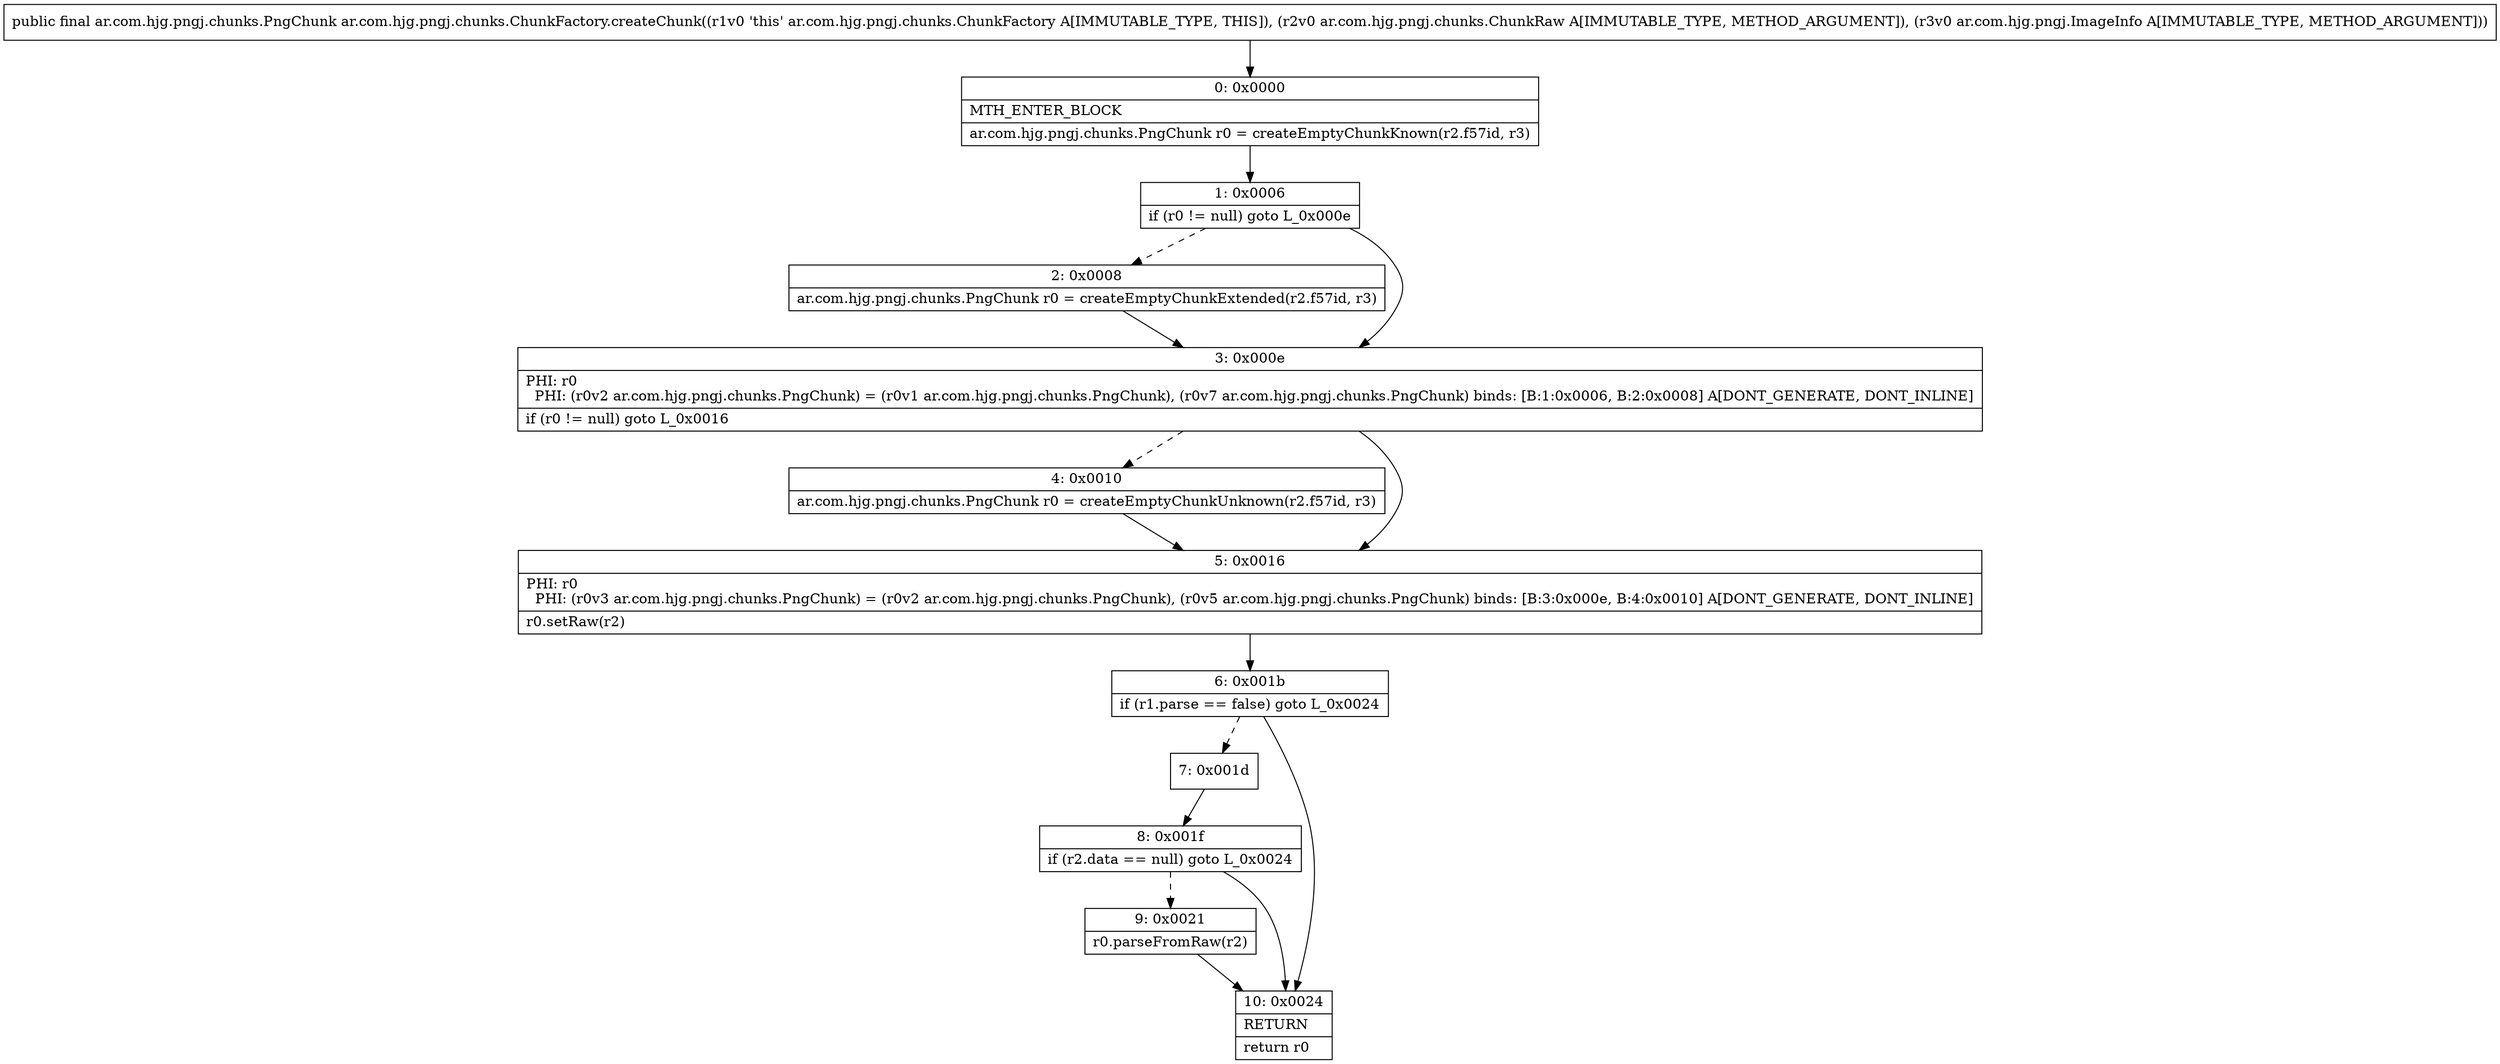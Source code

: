 digraph "CFG forar.com.hjg.pngj.chunks.ChunkFactory.createChunk(Lar\/com\/hjg\/pngj\/chunks\/ChunkRaw;Lar\/com\/hjg\/pngj\/ImageInfo;)Lar\/com\/hjg\/pngj\/chunks\/PngChunk;" {
Node_0 [shape=record,label="{0\:\ 0x0000|MTH_ENTER_BLOCK\l|ar.com.hjg.pngj.chunks.PngChunk r0 = createEmptyChunkKnown(r2.f57id, r3)\l}"];
Node_1 [shape=record,label="{1\:\ 0x0006|if (r0 != null) goto L_0x000e\l}"];
Node_2 [shape=record,label="{2\:\ 0x0008|ar.com.hjg.pngj.chunks.PngChunk r0 = createEmptyChunkExtended(r2.f57id, r3)\l}"];
Node_3 [shape=record,label="{3\:\ 0x000e|PHI: r0 \l  PHI: (r0v2 ar.com.hjg.pngj.chunks.PngChunk) = (r0v1 ar.com.hjg.pngj.chunks.PngChunk), (r0v7 ar.com.hjg.pngj.chunks.PngChunk) binds: [B:1:0x0006, B:2:0x0008] A[DONT_GENERATE, DONT_INLINE]\l|if (r0 != null) goto L_0x0016\l}"];
Node_4 [shape=record,label="{4\:\ 0x0010|ar.com.hjg.pngj.chunks.PngChunk r0 = createEmptyChunkUnknown(r2.f57id, r3)\l}"];
Node_5 [shape=record,label="{5\:\ 0x0016|PHI: r0 \l  PHI: (r0v3 ar.com.hjg.pngj.chunks.PngChunk) = (r0v2 ar.com.hjg.pngj.chunks.PngChunk), (r0v5 ar.com.hjg.pngj.chunks.PngChunk) binds: [B:3:0x000e, B:4:0x0010] A[DONT_GENERATE, DONT_INLINE]\l|r0.setRaw(r2)\l}"];
Node_6 [shape=record,label="{6\:\ 0x001b|if (r1.parse == false) goto L_0x0024\l}"];
Node_7 [shape=record,label="{7\:\ 0x001d}"];
Node_8 [shape=record,label="{8\:\ 0x001f|if (r2.data == null) goto L_0x0024\l}"];
Node_9 [shape=record,label="{9\:\ 0x0021|r0.parseFromRaw(r2)\l}"];
Node_10 [shape=record,label="{10\:\ 0x0024|RETURN\l|return r0\l}"];
MethodNode[shape=record,label="{public final ar.com.hjg.pngj.chunks.PngChunk ar.com.hjg.pngj.chunks.ChunkFactory.createChunk((r1v0 'this' ar.com.hjg.pngj.chunks.ChunkFactory A[IMMUTABLE_TYPE, THIS]), (r2v0 ar.com.hjg.pngj.chunks.ChunkRaw A[IMMUTABLE_TYPE, METHOD_ARGUMENT]), (r3v0 ar.com.hjg.pngj.ImageInfo A[IMMUTABLE_TYPE, METHOD_ARGUMENT])) }"];
MethodNode -> Node_0;
Node_0 -> Node_1;
Node_1 -> Node_2[style=dashed];
Node_1 -> Node_3;
Node_2 -> Node_3;
Node_3 -> Node_4[style=dashed];
Node_3 -> Node_5;
Node_4 -> Node_5;
Node_5 -> Node_6;
Node_6 -> Node_7[style=dashed];
Node_6 -> Node_10;
Node_7 -> Node_8;
Node_8 -> Node_9[style=dashed];
Node_8 -> Node_10;
Node_9 -> Node_10;
}

